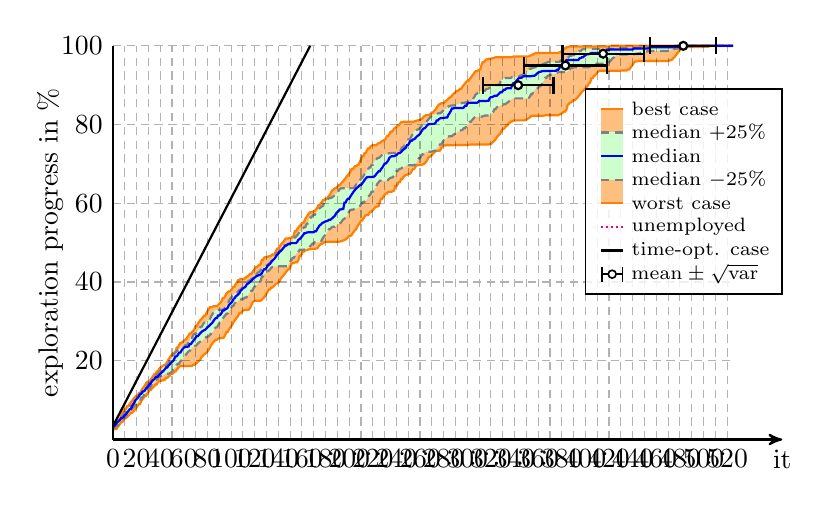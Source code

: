 \begin{tikzpicture}[thick]


% plot data, scaled to 8cm
\begin{scope}[yscale=0.05, xscale=0.015]
\draw[draw=orange, fill=orange!50] (0.00, 2.46) -- (1.00, 2.57) -- (2.00, 2.68) -- (3.00, 2.68) -- (4.00, 3.24) -- (5.00, 3.52) -- (6.00, 4.02) -- (7.00, 4.47) -- (8.00, 4.47) -- (9.00, 4.97) -- (10.00, 5.42) -- (11.00, 5.42) -- (12.00, 5.70) -- (13.00, 6.03) -- (14.00, 6.37) -- (15.00, 6.76) -- (16.00, 6.76) -- (17.00, 7.04) -- (18.00, 7.37) -- (19.00, 7.71) -- (20.00, 8.16) -- (21.00, 8.60) -- (22.00, 9.05) -- (23.00, 9.05) -- (24.00, 9.78) -- (25.00, 10.22) -- (26.00, 10.61) -- (27.00, 11.06) -- (28.00, 11.06) -- (29.00, 11.56) -- (30.00, 12.07) -- (31.00, 12.57) -- (32.00, 12.57) -- (33.00, 13.02) -- (34.00, 13.24) -- (35.00, 13.58) -- (36.00, 13.97) -- (37.00, 13.97) -- (38.00, 14.47) -- (39.00, 14.80) -- (40.00, 14.92) -- (41.00, 14.92) -- (42.00, 15.03) -- (43.00, 15.08) -- (44.00, 15.20) -- (45.00, 15.70) -- (46.00, 15.70) -- (47.00, 15.92) -- (48.00, 16.20) -- (49.00, 16.70) -- (50.00, 16.70) -- (51.00, 16.82) -- (52.00, 17.26) -- (53.00, 17.26) -- (54.00, 17.77) -- (55.00, 18.10) -- (56.00, 18.55) -- (57.00, 18.66) -- (58.00, 18.66) -- (59.00, 18.66) -- (60.00, 18.66) -- (61.00, 18.66) -- (62.00, 18.66) -- (63.00, 18.66) -- (64.00, 18.66) -- (65.00, 18.66) -- (66.00, 18.66) -- (67.00, 18.72) -- (68.00, 18.99) -- (69.00, 18.99) -- (70.00, 19.27) -- (71.00, 19.44) -- (72.00, 19.83) -- (73.00, 20.00) -- (74.00, 20.34) -- (75.00, 20.95) -- (76.00, 21.23) -- (77.00, 21.56) -- (78.00, 21.79) -- (79.00, 22.01) -- (80.00, 22.35) -- (81.00, 22.79) -- (82.00, 23.24) -- (83.00, 23.91) -- (84.00, 24.30) -- (85.00, 24.75) -- (86.00, 25.03) -- (87.00, 25.36) -- (88.00, 25.36) -- (89.00, 25.64) -- (90.00, 25.70) -- (91.00, 25.70) -- (92.00, 25.81) -- (93.00, 25.81) -- (94.00, 25.92) -- (95.00, 26.59) -- (96.00, 27.26) -- (97.00, 27.26) -- (98.00, 27.82) -- (99.00, 28.32) -- (100.00, 28.72) -- (101.00, 29.11) -- (102.00, 29.78) -- (103.00, 30.22) -- (104.00, 30.61) -- (105.00, 31.01) -- (106.00, 31.40) -- (107.00, 32.07) -- (108.00, 32.07) -- (109.00, 32.35) -- (110.00, 32.74) -- (111.00, 32.91) -- (112.00, 32.91) -- (113.00, 32.91) -- (114.00, 32.91) -- (115.00, 33.02) -- (116.00, 33.41) -- (117.00, 33.97) -- (118.00, 34.69) -- (119.00, 35.08) -- (120.00, 35.25) -- (121.00, 35.25) -- (122.00, 35.25) -- (123.00, 35.25) -- (124.00, 35.25) -- (125.00, 35.25) -- (126.00, 35.47) -- (127.00, 35.87) -- (128.00, 36.09) -- (129.00, 36.48) -- (130.00, 37.15) -- (131.00, 37.60) -- (132.00, 38.10) -- (133.00, 38.10) -- (134.00, 38.60) -- (135.00, 38.60) -- (136.00, 38.94) -- (137.00, 39.22) -- (138.00, 39.55) -- (139.00, 39.66) -- (140.00, 39.89) -- (141.00, 40.22) -- (142.00, 40.84) -- (143.00, 41.23) -- (144.00, 41.56) -- (145.00, 41.90) -- (146.00, 42.29) -- (147.00, 42.74) -- (148.00, 43.13) -- (149.00, 43.24) -- (150.00, 43.63) -- (151.00, 44.58) -- (152.00, 44.80) -- (153.00, 44.80) -- (154.00, 44.97) -- (155.00, 45.03) -- (156.00, 45.03) -- (157.00, 45.53) -- (158.00, 46.70) -- (159.00, 46.70) -- (160.00, 47.21) -- (161.00, 47.77) -- (162.00, 47.77) -- (163.00, 48.10) -- (164.00, 48.16) -- (165.00, 48.21) -- (166.00, 48.32) -- (167.00, 48.32) -- (168.00, 48.38) -- (169.00, 48.38) -- (170.00, 48.38) -- (171.00, 48.38) -- (172.00, 48.55) -- (173.00, 48.55) -- (174.00, 49.05) -- (175.00, 49.39) -- (176.00, 49.66) -- (177.00, 49.66) -- (178.00, 50.06) -- (179.00, 50.06) -- (180.00, 50.22) -- (181.00, 50.22) -- (182.00, 50.22) -- (183.00, 50.22) -- (184.00, 50.22) -- (185.00, 50.22) -- (186.00, 50.22) -- (187.00, 50.22) -- (188.00, 50.22) -- (189.00, 50.22) -- (190.00, 50.22) -- (191.00, 50.22) -- (192.00, 50.28) -- (193.00, 50.34) -- (194.00, 50.45) -- (195.00, 50.56) -- (196.00, 50.67) -- (197.00, 50.84) -- (198.00, 51.06) -- (199.00, 51.40) -- (200.00, 51.68) -- (201.00, 51.68) -- (202.00, 51.96) -- (203.00, 52.40) -- (204.00, 52.79) -- (205.00, 53.18) -- (206.00, 53.46) -- (207.00, 54.13) -- (208.00, 54.58) -- (209.00, 54.97) -- (210.00, 55.64) -- (211.00, 55.64) -- (212.00, 56.09) -- (213.00, 56.59) -- (214.00, 57.04) -- (215.00, 57.04) -- (216.00, 57.04) -- (217.00, 57.49) -- (218.00, 57.88) -- (219.00, 57.88) -- (220.00, 58.32) -- (221.00, 58.66) -- (222.00, 58.94) -- (223.00, 59.16) -- (224.00, 59.16) -- (225.00, 59.33) -- (226.00, 60.39) -- (227.00, 61.17) -- (228.00, 61.17) -- (229.00, 61.68) -- (230.00, 62.12) -- (231.00, 62.51) -- (232.00, 62.51) -- (233.00, 62.85) -- (234.00, 62.96) -- (235.00, 62.96) -- (236.00, 62.96) -- (237.00, 63.07) -- (238.00, 63.24) -- (239.00, 64.36) -- (240.00, 64.36) -- (241.00, 64.86) -- (242.00, 65.42) -- (243.00, 65.42) -- (244.00, 66.15) -- (245.00, 66.15) -- (246.00, 66.70) -- (247.00, 66.98) -- (248.00, 67.26) -- (249.00, 67.26) -- (250.00, 67.49) -- (251.00, 67.49) -- (252.00, 67.65) -- (253.00, 68.21) -- (254.00, 68.72) -- (255.00, 68.72) -- (256.00, 69.22) -- (257.00, 69.66) -- (258.00, 69.66) -- (259.00, 69.72) -- (260.00, 69.72) -- (261.00, 69.78) -- (262.00, 69.83) -- (263.00, 69.94) -- (264.00, 70.17) -- (265.00, 70.50) -- (266.00, 70.89) -- (267.00, 71.56) -- (268.00, 71.90) -- (269.00, 71.90) -- (270.00, 72.18) -- (271.00, 72.68) -- (272.00, 72.85) -- (273.00, 73.24) -- (274.00, 73.35) -- (275.00, 73.35) -- (276.00, 73.35) -- (277.00, 73.41) -- (278.00, 74.02) -- (279.00, 74.41) -- (280.00, 74.69) -- (281.00, 74.69) -- (282.00, 74.75) -- (283.00, 74.75) -- (284.00, 74.75) -- (285.00, 74.75) -- (286.00, 74.75) -- (287.00, 74.75) -- (288.00, 74.75) -- (289.00, 74.80) -- (290.00, 74.80) -- (291.00, 74.80) -- (292.00, 74.80) -- (293.00, 74.80) -- (294.00, 74.80) -- (295.00, 74.80) -- (296.00, 74.80) -- (297.00, 74.80) -- (298.00, 74.80) -- (299.00, 74.80) -- (300.00, 74.80) -- (301.00, 74.86) -- (302.00, 74.92) -- (303.00, 74.92) -- (304.00, 74.92) -- (305.00, 74.92) -- (306.00, 74.92) -- (307.00, 74.92) -- (308.00, 74.92) -- (309.00, 74.92) -- (310.00, 74.92) -- (311.00, 74.92) -- (312.00, 74.92) -- (313.00, 74.92) -- (314.00, 74.92) -- (315.00, 74.92) -- (316.00, 74.92) -- (317.00, 74.92) -- (318.00, 74.92) -- (319.00, 75.03) -- (320.00, 75.03) -- (321.00, 75.36) -- (322.00, 75.64) -- (323.00, 75.92) -- (324.00, 76.26) -- (325.00, 76.76) -- (326.00, 77.15) -- (327.00, 77.43) -- (328.00, 77.82) -- (329.00, 78.27) -- (330.00, 78.94) -- (331.00, 78.94) -- (332.00, 79.22) -- (333.00, 79.78) -- (334.00, 79.78) -- (335.00, 80.28) -- (336.00, 80.45) -- (337.00, 80.78) -- (338.00, 80.78) -- (339.00, 81.01) -- (340.00, 81.01) -- (341.00, 81.06) -- (342.00, 81.06) -- (343.00, 81.06) -- (344.00, 81.06) -- (345.00, 81.06) -- (346.00, 81.06) -- (347.00, 81.06) -- (348.00, 81.06) -- (349.00, 81.12) -- (350.00, 81.23) -- (351.00, 81.45) -- (352.00, 81.62) -- (353.00, 81.84) -- (354.00, 82.12) -- (355.00, 82.23) -- (356.00, 82.23) -- (357.00, 82.23) -- (358.00, 82.23) -- (359.00, 82.23) -- (360.00, 82.23) -- (361.00, 82.23) -- (362.00, 82.23) -- (363.00, 82.23) -- (364.00, 82.23) -- (365.00, 82.29) -- (366.00, 82.35) -- (367.00, 82.35) -- (368.00, 82.35) -- (369.00, 82.35) -- (370.00, 82.35) -- (371.00, 82.35) -- (372.00, 82.35) -- (373.00, 82.35) -- (374.00, 82.35) -- (375.00, 82.35) -- (376.00, 82.35) -- (377.00, 82.35) -- (378.00, 82.57) -- (379.00, 82.63) -- (380.00, 82.91) -- (381.00, 83.07) -- (382.00, 83.30) -- (383.00, 83.30) -- (384.00, 83.85) -- (385.00, 84.97) -- (386.00, 85.25) -- (387.00, 85.59) -- (388.00, 85.64) -- (389.00, 85.92) -- (390.00, 86.20) -- (391.00, 86.20) -- (392.00, 86.48) -- (393.00, 86.76) -- (394.00, 87.15) -- (395.00, 87.49) -- (396.00, 87.88) -- (397.00, 88.27) -- (398.00, 88.60) -- (399.00, 88.88) -- (400.00, 89.16) -- (401.00, 89.55) -- (402.00, 89.89) -- (403.00, 90.45) -- (404.00, 90.67) -- (405.00, 91.73) -- (406.00, 91.73) -- (407.00, 92.23) -- (408.00, 92.46) -- (409.00, 92.79) -- (410.00, 93.18) -- (411.00, 93.58) -- (412.00, 93.58) -- (413.00, 93.69) -- (414.00, 93.69) -- (415.00, 93.69) -- (416.00, 93.69) -- (417.00, 93.69) -- (418.00, 93.69) -- (419.00, 93.69) -- (420.00, 93.69) -- (421.00, 93.69) -- (422.00, 93.69) -- (423.00, 93.69) -- (424.00, 93.69) -- (425.00, 93.69) -- (426.00, 93.69) -- (427.00, 93.69) -- (428.00, 93.69) -- (429.00, 93.69) -- (430.00, 93.74) -- (431.00, 93.74) -- (432.00, 93.74) -- (433.00, 93.74) -- (434.00, 93.74) -- (435.00, 93.74) -- (436.00, 93.97) -- (437.00, 93.97) -- (438.00, 94.36) -- (439.00, 94.75) -- (440.00, 95.20) -- (441.00, 95.70) -- (442.00, 96.03) -- (443.00, 96.03) -- (444.00, 96.09) -- (445.00, 96.15) -- (446.00, 96.15) -- (447.00, 96.15) -- (448.00, 96.15) -- (449.00, 96.15) -- (450.00, 96.15) -- (451.00, 96.15) -- (452.00, 96.15) -- (453.00, 96.15) -- (454.00, 96.15) -- (455.00, 96.15) -- (456.00, 96.15) -- (457.00, 96.15) -- (458.00, 96.15) -- (459.00, 96.15) -- (460.00, 96.15) -- (461.00, 96.15) -- (462.00, 96.15) -- (463.00, 96.15) -- (464.00, 96.15) -- (465.00, 96.15) -- (466.00, 96.15) -- (467.00, 96.15) -- (468.00, 96.15) -- (469.00, 96.15) -- (470.00, 96.15) -- (471.00, 96.26) -- (472.00, 96.42) -- (473.00, 96.42) -- (474.00, 96.70) -- (475.00, 97.04) -- (476.00, 97.37) -- (477.00, 97.77) -- (478.00, 98.16) -- (479.00, 98.55) -- (480.00, 98.88) -- (481.00, 99.27) -- (482.00, 99.44) -- (483.00, 99.44) -- (484.00, 99.72) -- (485.00, 99.72) -- (486.00, 99.72) -- (487.00, 99.72) -- (488.00, 99.72) -- (489.00, 99.72) -- (490.00, 99.72) -- (491.00, 99.72) -- (492.00, 99.72) -- (493.00, 99.72) -- (494.00, 99.72) -- (495.00, 99.72) -- (496.00, 99.72) -- (497.00, 99.72) -- (498.00, 99.72) -- (499.00, 99.72) -- (500.00, 99.78) -- (501.00, 99.78) -- (502.00, 99.78) -- (503.00, 99.78) -- (504.00, 99.78) -- (505.00, 99.89) -- (506.00, 99.94) -- (507.00, 99.94) -- (508.00, 99.94) -- (509.00, 99.94) -- (510.00, 99.94) -- (511.00, 99.94) -- (512.00, 99.94) -- (513.00, 99.94) -- (514.00, 99.94) -- (515.00, 99.94) -- (516.00, 99.94) -- (517.00, 99.94) -- (518.00, 99.94) -- (519.00, 99.94) -- (520.00, 99.94) -- (521.00, 99.94) -- (522.00, 99.94) -- (523.00, 99.94) -- (524.00, 99.94) -- (525.00, 100.00) -- (525.00, 100.00) -- (524.00, 100.00) -- (523.00, 100.00) -- (522.00, 100.00) -- (521.00, 100.00) -- (520.00, 100.00) -- (519.00, 100.00) -- (518.00, 100.00) -- (517.00, 100.00) -- (516.00, 100.00) -- (515.00, 100.00) -- (514.00, 100.00) -- (513.00, 100.00) -- (512.00, 100.00) -- (511.00, 100.00) -- (510.00, 100.00) -- (509.00, 100.00) -- (508.00, 100.00) -- (507.00, 100.00) -- (506.00, 100.00) -- (505.00, 100.00) -- (504.00, 100.00) -- (503.00, 100.00) -- (502.00, 100.00) -- (501.00, 100.00) -- (500.00, 100.00) -- (499.00, 100.00) -- (498.00, 100.00) -- (497.00, 100.00) -- (496.00, 100.00) -- (495.00, 100.00) -- (494.00, 100.00) -- (493.00, 100.00) -- (492.00, 100.00) -- (491.00, 100.00) -- (490.00, 100.00) -- (489.00, 100.00) -- (488.00, 100.00) -- (487.00, 100.00) -- (486.00, 100.00) -- (485.00, 100.00) -- (484.00, 100.00) -- (483.00, 100.00) -- (482.00, 100.00) -- (481.00, 100.00) -- (480.00, 100.00) -- (479.00, 100.00) -- (478.00, 100.00) -- (477.00, 100.00) -- (476.00, 100.00) -- (475.00, 100.00) -- (474.00, 100.00) -- (473.00, 100.00) -- (472.00, 100.00) -- (471.00, 100.00) -- (470.00, 100.00) -- (469.00, 100.00) -- (468.00, 100.00) -- (467.00, 100.00) -- (466.00, 100.00) -- (465.00, 100.00) -- (464.00, 100.00) -- (463.00, 100.00) -- (462.00, 100.00) -- (461.00, 100.00) -- (460.00, 100.00) -- (459.00, 100.00) -- (458.00, 100.00) -- (457.00, 100.00) -- (456.00, 100.00) -- (455.00, 100.00) -- (454.00, 100.00) -- (453.00, 100.00) -- (452.00, 100.00) -- (451.00, 100.00) -- (450.00, 100.00) -- (449.00, 100.00) -- (448.00, 100.00) -- (447.00, 100.00) -- (446.00, 100.00) -- (445.00, 100.00) -- (444.00, 100.00) -- (443.00, 100.00) -- (442.00, 100.00) -- (441.00, 100.00) -- (440.00, 100.00) -- (439.00, 100.00) -- (438.00, 100.00) -- (437.00, 100.00) -- (436.00, 100.00) -- (435.00, 100.00) -- (434.00, 100.00) -- (433.00, 100.00) -- (432.00, 100.00) -- (431.00, 100.00) -- (430.00, 100.00) -- (429.00, 100.00) -- (428.00, 100.00) -- (427.00, 100.00) -- (426.00, 100.00) -- (425.00, 100.00) -- (424.00, 100.00) -- (423.00, 100.00) -- (422.00, 100.00) -- (421.00, 99.89) -- (420.00, 99.83) -- (419.00, 99.83) -- (418.00, 99.83) -- (417.00, 99.83) -- (416.00, 99.83) -- (415.00, 99.83) -- (414.00, 99.83) -- (413.00, 99.83) -- (412.00, 99.83) -- (411.00, 99.83) -- (410.00, 99.83) -- (409.00, 99.83) -- (408.00, 99.83) -- (407.00, 99.83) -- (406.00, 99.83) -- (405.00, 99.83) -- (404.00, 99.83) -- (403.00, 99.83) -- (402.00, 99.83) -- (401.00, 99.83) -- (400.00, 99.83) -- (399.00, 99.83) -- (398.00, 99.83) -- (397.00, 99.83) -- (396.00, 99.83) -- (395.00, 99.83) -- (394.00, 99.83) -- (393.00, 99.83) -- (392.00, 99.83) -- (391.00, 99.83) -- (390.00, 99.83) -- (389.00, 99.83) -- (388.00, 99.83) -- (387.00, 99.83) -- (386.00, 99.78) -- (385.00, 99.61) -- (384.00, 99.61) -- (383.00, 99.39) -- (382.00, 99.22) -- (381.00, 98.83) -- (380.00, 98.66) -- (379.00, 98.44) -- (378.00, 98.32) -- (377.00, 98.21) -- (376.00, 98.21) -- (375.00, 98.21) -- (374.00, 98.21) -- (373.00, 98.21) -- (372.00, 98.21) -- (371.00, 98.21) -- (370.00, 98.21) -- (369.00, 98.21) -- (368.00, 98.21) -- (367.00, 98.16) -- (366.00, 98.16) -- (365.00, 98.16) -- (364.00, 98.16) -- (363.00, 98.16) -- (362.00, 98.16) -- (361.00, 98.16) -- (360.00, 98.16) -- (359.00, 98.16) -- (358.00, 98.16) -- (357.00, 98.04) -- (356.00, 97.82) -- (355.00, 97.77) -- (354.00, 97.60) -- (353.00, 97.43) -- (352.00, 97.32) -- (351.00, 97.26) -- (350.00, 97.26) -- (349.00, 97.26) -- (348.00, 97.26) -- (347.00, 97.26) -- (346.00, 97.26) -- (345.00, 97.26) -- (344.00, 97.26) -- (343.00, 97.26) -- (342.00, 97.26) -- (341.00, 97.26) -- (340.00, 97.26) -- (339.00, 97.26) -- (338.00, 97.15) -- (337.00, 97.09) -- (336.00, 97.09) -- (335.00, 97.09) -- (334.00, 97.09) -- (333.00, 97.09) -- (332.00, 97.09) -- (331.00, 97.09) -- (330.00, 97.09) -- (329.00, 97.09) -- (328.00, 97.09) -- (327.00, 97.09) -- (326.00, 97.09) -- (325.00, 97.09) -- (324.00, 97.09) -- (323.00, 96.98) -- (322.00, 96.82) -- (321.00, 96.82) -- (320.00, 96.70) -- (319.00, 96.70) -- (318.00, 96.70) -- (317.00, 96.59) -- (316.00, 96.54) -- (315.00, 96.20) -- (314.00, 95.81) -- (313.00, 95.81) -- (312.00, 95.08) -- (311.00, 94.02) -- (310.00, 93.85) -- (309.00, 93.74) -- (308.00, 93.52) -- (307.00, 93.52) -- (306.00, 93.18) -- (305.00, 92.68) -- (304.00, 92.35) -- (303.00, 91.90) -- (302.00, 91.51) -- (301.00, 91.12) -- (300.00, 91.12) -- (299.00, 90.78) -- (298.00, 90.39) -- (297.00, 90.06) -- (296.00, 89.66) -- (295.00, 89.11) -- (294.00, 89.11) -- (293.00, 88.83) -- (292.00, 88.55) -- (291.00, 88.55) -- (290.00, 88.21) -- (289.00, 87.93) -- (288.00, 87.71) -- (287.00, 87.32) -- (286.00, 86.98) -- (285.00, 86.82) -- (284.00, 86.54) -- (283.00, 86.26) -- (282.00, 85.98) -- (281.00, 85.70) -- (280.00, 85.42) -- (279.00, 85.42) -- (278.00, 85.42) -- (277.00, 85.20) -- (276.00, 85.08) -- (275.00, 84.75) -- (274.00, 84.25) -- (273.00, 83.74) -- (272.00, 83.52) -- (271.00, 83.07) -- (270.00, 83.07) -- (269.00, 82.68) -- (268.00, 82.51) -- (267.00, 82.46) -- (266.00, 82.40) -- (265.00, 82.35) -- (264.00, 82.23) -- (263.00, 81.96) -- (262.00, 81.56) -- (261.00, 81.34) -- (260.00, 81.17) -- (259.00, 81.12) -- (258.00, 81.06) -- (257.00, 80.95) -- (256.00, 80.89) -- (255.00, 80.78) -- (254.00, 80.73) -- (253.00, 80.73) -- (252.00, 80.73) -- (251.00, 80.73) -- (250.00, 80.73) -- (249.00, 80.73) -- (248.00, 80.73) -- (247.00, 80.73) -- (246.00, 80.73) -- (245.00, 80.56) -- (244.00, 80.56) -- (243.00, 80.22) -- (242.00, 79.83) -- (241.00, 79.83) -- (240.00, 79.33) -- (239.00, 79.22) -- (238.00, 78.99) -- (237.00, 78.44) -- (236.00, 78.16) -- (235.00, 78.16) -- (234.00, 77.54) -- (233.00, 77.09) -- (232.00, 77.09) -- (231.00, 76.42) -- (230.00, 76.09) -- (229.00, 75.98) -- (228.00, 75.81) -- (227.00, 75.59) -- (226.00, 75.31) -- (225.00, 75.31) -- (224.00, 75.08) -- (223.00, 74.75) -- (222.00, 74.75) -- (221.00, 74.75) -- (220.00, 74.75) -- (219.00, 74.64) -- (218.00, 74.41) -- (217.00, 73.91) -- (216.00, 73.91) -- (215.00, 73.46) -- (214.00, 72.74) -- (213.00, 72.74) -- (212.00, 71.96) -- (211.00, 71.96) -- (210.00, 71.17) -- (209.00, 70.56) -- (208.00, 69.83) -- (207.00, 69.72) -- (206.00, 69.44) -- (205.00, 69.44) -- (204.00, 69.05) -- (203.00, 68.66) -- (202.00, 68.66) -- (201.00, 67.99) -- (200.00, 67.54) -- (199.00, 67.15) -- (198.00, 66.82) -- (197.00, 66.42) -- (196.00, 66.03) -- (195.00, 65.64) -- (194.00, 65.31) -- (193.00, 64.97) -- (192.00, 64.58) -- (191.00, 64.58) -- (190.00, 64.19) -- (189.00, 63.85) -- (188.00, 63.85) -- (187.00, 63.58) -- (186.00, 63.35) -- (185.00, 63.02) -- (184.00, 62.35) -- (183.00, 61.96) -- (182.00, 61.56) -- (181.00, 61.17) -- (180.00, 61.17) -- (179.00, 60.89) -- (178.00, 60.84) -- (177.00, 60.39) -- (176.00, 60.00) -- (175.00, 59.55) -- (174.00, 59.55) -- (173.00, 58.88) -- (172.00, 58.49) -- (171.00, 58.16) -- (170.00, 57.99) -- (169.00, 57.77) -- (168.00, 57.71) -- (167.00, 57.71) -- (166.00, 57.49) -- (165.00, 57.04) -- (164.00, 56.54) -- (163.00, 56.09) -- (162.00, 55.42) -- (161.00, 54.97) -- (160.00, 54.97) -- (159.00, 54.53) -- (158.00, 54.19) -- (157.00, 53.85) -- (156.00, 53.46) -- (155.00, 52.91) -- (154.00, 52.91) -- (153.00, 51.73) -- (152.00, 51.51) -- (151.00, 51.28) -- (150.00, 51.17) -- (149.00, 51.17) -- (148.00, 51.06) -- (147.00, 51.06) -- (146.00, 51.01) -- (145.00, 50.50) -- (144.00, 50.11) -- (143.00, 49.83) -- (142.00, 49.39) -- (141.00, 48.94) -- (140.00, 48.49) -- (139.00, 48.49) -- (138.00, 47.82) -- (137.00, 47.26) -- (136.00, 46.98) -- (135.00, 46.98) -- (134.00, 46.76) -- (133.00, 46.54) -- (132.00, 46.54) -- (131.00, 46.42) -- (130.00, 46.31) -- (129.00, 46.31) -- (128.00, 46.20) -- (127.00, 45.59) -- (126.00, 45.59) -- (125.00, 44.53) -- (124.00, 44.36) -- (123.00, 44.19) -- (122.00, 43.80) -- (121.00, 43.80) -- (120.00, 43.35) -- (119.00, 42.91) -- (118.00, 42.46) -- (117.00, 42.07) -- (116.00, 42.07) -- (115.00, 41.68) -- (114.00, 41.45) -- (113.00, 41.34) -- (112.00, 41.01) -- (111.00, 40.84) -- (110.00, 40.78) -- (109.00, 40.78) -- (108.00, 40.78) -- (107.00, 40.45) -- (106.00, 40.45) -- (105.00, 39.94) -- (104.00, 39.50) -- (103.00, 38.83) -- (102.00, 38.83) -- (101.00, 38.38) -- (100.00, 37.93) -- (99.00, 37.60) -- (98.00, 37.60) -- (97.00, 37.37) -- (96.00, 37.04) -- (95.00, 36.42) -- (94.00, 35.92) -- (93.00, 35.92) -- (92.00, 35.20) -- (91.00, 34.80) -- (90.00, 34.47) -- (89.00, 34.13) -- (88.00, 33.85) -- (87.00, 33.85) -- (86.00, 33.85) -- (85.00, 33.85) -- (84.00, 33.63) -- (83.00, 33.63) -- (82.00, 33.58) -- (81.00, 33.07) -- (80.00, 32.63) -- (79.00, 31.96) -- (78.00, 31.45) -- (77.00, 31.45) -- (76.00, 31.01) -- (75.00, 30.61) -- (74.00, 30.34) -- (73.00, 29.89) -- (72.00, 29.50) -- (71.00, 28.77) -- (70.00, 28.77) -- (69.00, 28.04) -- (68.00, 27.60) -- (67.00, 27.37) -- (66.00, 26.93) -- (65.00, 26.93) -- (64.00, 26.42) -- (63.00, 25.98) -- (62.00, 25.47) -- (61.00, 25.36) -- (60.00, 25.08) -- (59.00, 24.80) -- (58.00, 24.53) -- (57.00, 24.53) -- (56.00, 24.02) -- (55.00, 23.35) -- (54.00, 23.35) -- (53.00, 22.40) -- (52.00, 21.96) -- (51.00, 21.96) -- (50.00, 21.56) -- (49.00, 21.23) -- (48.00, 20.78) -- (47.00, 20.28) -- (46.00, 19.72) -- (45.00, 19.22) -- (44.00, 18.94) -- (43.00, 18.88) -- (42.00, 18.66) -- (41.00, 18.49) -- (40.00, 18.27) -- (39.00, 17.93) -- (38.00, 17.26) -- (37.00, 17.26) -- (36.00, 16.59) -- (35.00, 16.59) -- (34.00, 16.09) -- (33.00, 15.64) -- (32.00, 15.20) -- (31.00, 14.92) -- (30.00, 14.64) -- (29.00, 14.64) -- (28.00, 14.30) -- (27.00, 13.69) -- (26.00, 13.30) -- (25.00, 12.96) -- (24.00, 12.46) -- (23.00, 11.79) -- (22.00, 11.79) -- (21.00, 11.28) -- (20.00, 11.06) -- (19.00, 10.95) -- (18.00, 10.61) -- (17.00, 10.17) -- (16.00, 9.78) -- (15.00, 9.44) -- (14.00, 8.94) -- (13.00, 8.49) -- (12.00, 8.49) -- (11.00, 7.82) -- (10.00, 7.82) -- (9.00, 7.32) -- (8.00, 6.87) -- (7.00, 6.20) -- (6.00, 5.25) -- (5.00, 5.03) -- (4.00, 5.03) -- (3.00, 4.58) -- (2.00, 4.25) -- (1.00, 3.91) -- (0.00, 3.41);
\draw[gray, densely dashed, fill=green!20] (0.00, 2.63) -- (1.00, 2.79) -- (2.00, 3.30) -- (3.00, 3.30) -- (4.00, 3.58) -- (5.00, 4.02) -- (6.00, 4.75) -- (7.00, 5.14) -- (8.00, 5.25) -- (9.00, 5.53) -- (10.00, 5.53) -- (11.00, 5.98) -- (12.00, 6.31) -- (13.00, 6.87) -- (14.00, 7.21) -- (15.00, 7.49) -- (16.00, 7.71) -- (17.00, 8.16) -- (18.00, 8.44) -- (19.00, 8.66) -- (20.00, 8.94) -- (21.00, 9.16) -- (22.00, 9.89) -- (23.00, 9.89) -- (24.00, 10.67) -- (25.00, 10.67) -- (26.00, 11.12) -- (27.00, 11.79) -- (28.00, 11.79) -- (29.00, 12.51) -- (30.00, 12.96) -- (31.00, 12.96) -- (32.00, 13.46) -- (33.00, 14.08) -- (34.00, 14.30) -- (35.00, 14.53) -- (36.00, 15.03) -- (37.00, 15.25) -- (38.00, 15.47) -- (39.00, 15.98) -- (40.00, 16.20) -- (41.00, 16.20) -- (42.00, 16.20) -- (43.00, 16.37) -- (44.00, 16.70) -- (45.00, 16.70) -- (46.00, 16.70) -- (47.00, 16.70) -- (48.00, 16.82) -- (49.00, 17.04) -- (50.00, 17.26) -- (51.00, 17.77) -- (52.00, 18.32) -- (53.00, 18.32) -- (54.00, 19.05) -- (55.00, 19.27) -- (56.00, 19.27) -- (57.00, 19.83) -- (58.00, 20.11) -- (59.00, 20.39) -- (60.00, 21.01) -- (61.00, 21.23) -- (62.00, 21.68) -- (63.00, 22.01) -- (64.00, 22.40) -- (65.00, 22.51) -- (66.00, 22.91) -- (67.00, 23.41) -- (68.00, 23.46) -- (69.00, 23.74) -- (70.00, 23.74) -- (71.00, 24.08) -- (72.00, 24.41) -- (73.00, 24.69) -- (74.00, 24.86) -- (75.00, 25.03) -- (76.00, 25.25) -- (77.00, 25.47) -- (78.00, 25.75) -- (79.00, 26.03) -- (80.00, 26.03) -- (81.00, 26.26) -- (82.00, 26.54) -- (83.00, 26.87) -- (84.00, 27.21) -- (85.00, 27.54) -- (86.00, 28.04) -- (87.00, 28.49) -- (88.00, 28.49) -- (89.00, 28.99) -- (90.00, 29.55) -- (91.00, 30.00) -- (92.00, 30.00) -- (93.00, 30.61) -- (94.00, 31.17) -- (95.00, 31.56) -- (96.00, 31.96) -- (97.00, 31.96) -- (98.00, 32.46) -- (99.00, 32.85) -- (100.00, 33.30) -- (101.00, 33.97) -- (102.00, 33.97) -- (103.00, 34.53) -- (104.00, 34.92) -- (105.00, 34.92) -- (106.00, 35.20) -- (107.00, 35.47) -- (108.00, 35.47) -- (109.00, 35.70) -- (110.00, 35.70) -- (111.00, 35.87) -- (112.00, 36.09) -- (113.00, 36.09) -- (114.00, 36.54) -- (115.00, 36.87) -- (116.00, 37.37) -- (117.00, 37.77) -- (118.00, 37.77) -- (119.00, 38.44) -- (120.00, 38.83) -- (121.00, 39.11) -- (122.00, 39.39) -- (123.00, 39.61) -- (124.00, 40.00) -- (125.00, 40.22) -- (126.00, 41.40) -- (127.00, 41.40) -- (128.00, 42.07) -- (129.00, 42.12) -- (130.00, 42.57) -- (131.00, 42.79) -- (132.00, 42.91) -- (133.00, 43.18) -- (134.00, 43.63) -- (135.00, 43.80) -- (136.00, 43.80) -- (137.00, 43.91) -- (138.00, 43.97) -- (139.00, 44.02) -- (140.00, 44.02) -- (141.00, 44.02) -- (142.00, 44.02) -- (143.00, 44.02) -- (144.00, 44.02) -- (145.00, 44.02) -- (146.00, 44.02) -- (147.00, 44.02) -- (148.00, 44.02) -- (149.00, 44.64) -- (150.00, 45.08) -- (151.00, 45.59) -- (152.00, 46.09) -- (153.00, 46.09) -- (154.00, 46.59) -- (155.00, 47.32) -- (156.00, 47.32) -- (157.00, 47.71) -- (158.00, 48.21) -- (159.00, 48.21) -- (160.00, 48.21) -- (161.00, 48.21) -- (162.00, 48.27) -- (163.00, 48.27) -- (164.00, 48.44) -- (165.00, 48.60) -- (166.00, 48.60) -- (167.00, 49.11) -- (168.00, 49.39) -- (169.00, 49.78) -- (170.00, 49.78) -- (171.00, 50.17) -- (172.00, 50.17) -- (173.00, 50.17) -- (174.00, 50.17) -- (175.00, 50.22) -- (176.00, 50.22) -- (177.00, 50.78) -- (178.00, 51.34) -- (179.00, 51.68) -- (180.00, 52.07) -- (181.00, 52.51) -- (182.00, 53.02) -- (183.00, 53.46) -- (184.00, 53.46) -- (185.00, 53.85) -- (186.00, 54.02) -- (187.00, 54.02) -- (188.00, 54.02) -- (189.00, 54.36) -- (190.00, 54.58) -- (191.00, 54.80) -- (192.00, 54.92) -- (193.00, 55.08) -- (194.00, 55.53) -- (195.00, 55.92) -- (196.00, 56.09) -- (197.00, 56.42) -- (198.00, 56.82) -- (199.00, 57.32) -- (200.00, 57.93) -- (201.00, 58.32) -- (202.00, 58.38) -- (203.00, 58.38) -- (204.00, 58.49) -- (205.00, 58.66) -- (206.00, 58.66) -- (207.00, 58.77) -- (208.00, 58.99) -- (209.00, 59.22) -- (210.00, 59.72) -- (211.00, 60.06) -- (212.00, 60.34) -- (213.00, 60.39) -- (214.00, 60.67) -- (215.00, 61.01) -- (216.00, 61.62) -- (217.00, 61.96) -- (218.00, 62.29) -- (219.00, 62.96) -- (220.00, 62.96) -- (221.00, 63.41) -- (222.00, 63.80) -- (223.00, 64.36) -- (224.00, 65.03) -- (225.00, 65.36) -- (226.00, 65.75) -- (227.00, 65.75) -- (228.00, 65.75) -- (229.00, 65.75) -- (230.00, 65.75) -- (231.00, 65.75) -- (232.00, 65.87) -- (233.00, 65.92) -- (234.00, 66.26) -- (235.00, 66.48) -- (236.00, 66.48) -- (237.00, 66.70) -- (238.00, 66.93) -- (239.00, 67.04) -- (240.00, 68.16) -- (241.00, 68.16) -- (242.00, 68.60) -- (243.00, 68.77) -- (244.00, 68.83) -- (245.00, 69.05) -- (246.00, 69.11) -- (247.00, 69.27) -- (248.00, 69.55) -- (249.00, 69.66) -- (250.00, 69.66) -- (251.00, 69.66) -- (252.00, 69.66) -- (253.00, 69.66) -- (254.00, 69.66) -- (255.00, 69.66) -- (256.00, 69.89) -- (257.00, 70.34) -- (258.00, 71.01) -- (259.00, 71.45) -- (260.00, 71.45) -- (261.00, 71.96) -- (262.00, 72.46) -- (263.00, 72.46) -- (264.00, 72.91) -- (265.00, 72.96) -- (266.00, 73.07) -- (267.00, 73.07) -- (268.00, 73.07) -- (269.00, 73.07) -- (270.00, 73.18) -- (271.00, 73.24) -- (272.00, 73.35) -- (273.00, 73.35) -- (274.00, 73.91) -- (275.00, 74.36) -- (276.00, 74.53) -- (277.00, 74.97) -- (278.00, 74.97) -- (279.00, 75.47) -- (280.00, 76.03) -- (281.00, 76.03) -- (282.00, 76.48) -- (283.00, 76.93) -- (284.00, 76.98) -- (285.00, 77.04) -- (286.00, 77.04) -- (287.00, 77.04) -- (288.00, 77.32) -- (289.00, 77.54) -- (290.00, 77.77) -- (291.00, 77.99) -- (292.00, 77.99) -- (293.00, 78.27) -- (294.00, 78.44) -- (295.00, 78.55) -- (296.00, 78.66) -- (297.00, 79.05) -- (298.00, 79.05) -- (299.00, 79.50) -- (300.00, 80.17) -- (301.00, 80.17) -- (302.00, 80.73) -- (303.00, 80.73) -- (304.00, 81.12) -- (305.00, 81.45) -- (306.00, 81.79) -- (307.00, 81.96) -- (308.00, 81.96) -- (309.00, 81.96) -- (310.00, 81.96) -- (311.00, 81.96) -- (312.00, 82.01) -- (313.00, 82.07) -- (314.00, 82.18) -- (315.00, 82.29) -- (316.00, 82.29) -- (317.00, 82.29) -- (318.00, 82.29) -- (319.00, 82.29) -- (320.00, 82.46) -- (321.00, 82.85) -- (322.00, 83.24) -- (323.00, 83.91) -- (324.00, 83.91) -- (325.00, 84.36) -- (326.00, 84.69) -- (327.00, 84.69) -- (328.00, 84.80) -- (329.00, 85.03) -- (330.00, 85.03) -- (331.00, 85.14) -- (332.00, 85.14) -- (333.00, 85.36) -- (334.00, 85.59) -- (335.00, 85.81) -- (336.00, 86.09) -- (337.00, 86.26) -- (338.00, 86.59) -- (339.00, 86.65) -- (340.00, 86.65) -- (341.00, 86.65) -- (342.00, 86.65) -- (343.00, 86.65) -- (344.00, 86.65) -- (345.00, 86.65) -- (346.00, 86.65) -- (347.00, 86.65) -- (348.00, 86.65) -- (349.00, 86.65) -- (350.00, 86.65) -- (351.00, 86.65) -- (352.00, 86.76) -- (353.00, 87.09) -- (354.00, 87.71) -- (355.00, 87.71) -- (356.00, 88.44) -- (357.00, 88.72) -- (358.00, 89.05) -- (359.00, 89.05) -- (360.00, 89.39) -- (361.00, 89.72) -- (362.00, 89.72) -- (363.00, 90.11) -- (364.00, 90.78) -- (365.00, 91.23) -- (366.00, 91.90) -- (367.00, 91.90) -- (368.00, 92.35) -- (369.00, 92.46) -- (370.00, 92.57) -- (371.00, 92.68) -- (372.00, 92.74) -- (373.00, 92.74) -- (374.00, 92.79) -- (375.00, 92.96) -- (376.00, 93.13) -- (377.00, 93.35) -- (378.00, 93.35) -- (379.00, 93.35) -- (380.00, 93.35) -- (381.00, 93.35) -- (382.00, 93.35) -- (383.00, 93.35) -- (384.00, 93.35) -- (385.00, 93.46) -- (386.00, 93.80) -- (387.00, 94.08) -- (388.00, 94.36) -- (389.00, 94.36) -- (390.00, 94.53) -- (391.00, 94.53) -- (392.00, 94.53) -- (393.00, 94.53) -- (394.00, 94.53) -- (395.00, 94.53) -- (396.00, 94.58) -- (397.00, 94.58) -- (398.00, 94.58) -- (399.00, 94.58) -- (400.00, 94.58) -- (401.00, 94.58) -- (402.00, 94.58) -- (403.00, 94.58) -- (404.00, 94.75) -- (405.00, 94.92) -- (406.00, 95.14) -- (407.00, 95.36) -- (408.00, 95.42) -- (409.00, 95.42) -- (410.00, 95.42) -- (411.00, 95.42) -- (412.00, 95.42) -- (413.00, 95.42) -- (414.00, 95.42) -- (415.00, 95.42) -- (416.00, 95.42) -- (417.00, 95.42) -- (418.00, 95.42) -- (419.00, 95.42) -- (420.00, 95.75) -- (421.00, 96.09) -- (422.00, 96.42) -- (423.00, 96.82) -- (424.00, 96.98) -- (425.00, 97.32) -- (426.00, 97.60) -- (427.00, 97.71) -- (428.00, 97.71) -- (429.00, 97.77) -- (430.00, 97.77) -- (431.00, 97.77) -- (432.00, 97.77) -- (433.00, 97.77) -- (434.00, 97.77) -- (435.00, 97.77) -- (436.00, 97.77) -- (437.00, 97.77) -- (438.00, 97.77) -- (439.00, 97.77) -- (440.00, 97.82) -- (441.00, 97.82) -- (442.00, 97.88) -- (443.00, 97.99) -- (444.00, 98.04) -- (445.00, 98.04) -- (446.00, 98.04) -- (447.00, 98.21) -- (448.00, 98.21) -- (449.00, 98.44) -- (450.00, 98.44) -- (451.00, 98.55) -- (452.00, 98.55) -- (453.00, 98.66) -- (454.00, 98.66) -- (455.00, 98.66) -- (456.00, 98.66) -- (457.00, 98.66) -- (458.00, 98.66) -- (459.00, 98.66) -- (460.00, 98.66) -- (461.00, 98.66) -- (462.00, 98.66) -- (463.00, 98.66) -- (464.00, 98.66) -- (465.00, 98.66) -- (466.00, 98.66) -- (467.00, 98.66) -- (468.00, 98.66) -- (469.00, 98.66) -- (470.00, 98.72) -- (471.00, 98.83) -- (472.00, 98.94) -- (473.00, 99.11) -- (474.00, 99.27) -- (475.00, 99.27) -- (476.00, 99.27) -- (477.00, 99.27) -- (478.00, 99.33) -- (479.00, 99.33) -- (480.00, 99.44) -- (481.00, 99.61) -- (482.00, 99.78) -- (483.00, 99.78) -- (484.00, 99.83) -- (485.00, 99.89) -- (486.00, 99.89) -- (487.00, 99.89) -- (488.00, 99.89) -- (489.00, 99.89) -- (490.00, 99.89) -- (491.00, 99.89) -- (492.00, 99.89) -- (493.00, 99.89) -- (494.00, 99.89) -- (495.00, 99.89) -- (496.00, 99.94) -- (497.00, 99.94) -- (498.00, 99.94) -- (499.00, 99.94) -- (500.00, 99.94) -- (501.00, 99.94) -- (502.00, 99.94) -- (503.00, 100.00) -- (504.00, 100.00) -- (505.00, 100.00) -- (506.00, 100.00) -- (507.00, 100.00) -- (508.00, 100.00) -- (509.00, 100.00) -- (510.00, 100.00) -- (511.00, 100.00) -- (512.00, 100.00) -- (513.00, 100.00) -- (514.00, 100.00) -- (515.00, 100.00) -- (516.00, 100.00) -- (517.00, 100.00) -- (518.00, 100.00) -- (519.00, 100.00) -- (520.00, 100.00) -- (521.00, 100.00) -- (522.00, 100.00) -- (523.00, 100.00) -- (524.00, 100.00) -- (525.00, 100.00) -- (525.00, 100.00) -- (524.00, 100.00) -- (523.00, 100.00) -- (522.00, 100.00) -- (521.00, 100.00) -- (520.00, 100.00) -- (519.00, 100.00) -- (518.00, 100.00) -- (517.00, 100.00) -- (516.00, 100.00) -- (515.00, 100.00) -- (514.00, 100.00) -- (513.00, 100.00) -- (512.00, 100.00) -- (511.00, 100.00) -- (510.00, 100.00) -- (509.00, 100.00) -- (508.00, 100.00) -- (507.00, 100.00) -- (506.00, 100.00) -- (505.00, 100.00) -- (504.00, 100.00) -- (503.00, 100.00) -- (502.00, 100.00) -- (501.00, 100.00) -- (500.00, 100.00) -- (499.00, 100.00) -- (498.00, 100.00) -- (497.00, 100.00) -- (496.00, 100.00) -- (495.00, 100.00) -- (494.00, 100.00) -- (493.00, 100.00) -- (492.00, 100.00) -- (491.00, 100.00) -- (490.00, 100.00) -- (489.00, 100.00) -- (488.00, 100.00) -- (487.00, 100.00) -- (486.00, 100.00) -- (485.00, 100.00) -- (484.00, 100.00) -- (483.00, 100.00) -- (482.00, 100.00) -- (481.00, 100.00) -- (480.00, 100.00) -- (479.00, 100.00) -- (478.00, 100.00) -- (477.00, 100.00) -- (476.00, 100.00) -- (475.00, 100.00) -- (474.00, 100.00) -- (473.00, 100.00) -- (472.00, 100.00) -- (471.00, 100.00) -- (470.00, 99.89) -- (469.00, 99.89) -- (468.00, 99.83) -- (467.00, 99.83) -- (466.00, 99.83) -- (465.00, 99.83) -- (464.00, 99.83) -- (463.00, 99.83) -- (462.00, 99.83) -- (461.00, 99.83) -- (460.00, 99.83) -- (459.00, 99.83) -- (458.00, 99.83) -- (457.00, 99.83) -- (456.00, 99.83) -- (455.00, 99.83) -- (454.00, 99.72) -- (453.00, 99.66) -- (452.00, 99.66) -- (451.00, 99.66) -- (450.00, 99.66) -- (449.00, 99.66) -- (448.00, 99.55) -- (447.00, 99.55) -- (446.00, 99.44) -- (445.00, 99.39) -- (444.00, 99.39) -- (443.00, 99.39) -- (442.00, 99.39) -- (441.00, 99.39) -- (440.00, 99.39) -- (439.00, 99.39) -- (438.00, 99.39) -- (437.00, 99.39) -- (436.00, 99.39) -- (435.00, 99.39) -- (434.00, 99.39) -- (433.00, 99.39) -- (432.00, 99.39) -- (431.00, 99.39) -- (430.00, 99.39) -- (429.00, 99.39) -- (428.00, 99.27) -- (427.00, 99.22) -- (426.00, 99.22) -- (425.00, 99.22) -- (424.00, 99.22) -- (423.00, 99.22) -- (422.00, 99.22) -- (421.00, 99.22) -- (420.00, 99.22) -- (419.00, 99.22) -- (418.00, 99.22) -- (417.00, 99.22) -- (416.00, 99.22) -- (415.00, 99.22) -- (414.00, 99.22) -- (413.00, 99.22) -- (412.00, 99.22) -- (411.00, 99.22) -- (410.00, 99.22) -- (409.00, 99.22) -- (408.00, 99.22) -- (407.00, 99.22) -- (406.00, 99.16) -- (405.00, 99.16) -- (404.00, 99.16) -- (403.00, 99.16) -- (402.00, 99.16) -- (401.00, 99.16) -- (400.00, 99.16) -- (399.00, 99.16) -- (398.00, 99.16) -- (397.00, 98.99) -- (396.00, 98.66) -- (395.00, 98.66) -- (394.00, 98.44) -- (393.00, 98.32) -- (392.00, 97.77) -- (391.00, 97.77) -- (390.00, 97.60) -- (389.00, 97.60) -- (388.00, 97.49) -- (387.00, 97.49) -- (386.00, 97.21) -- (385.00, 96.93) -- (384.00, 96.70) -- (383.00, 96.48) -- (382.00, 96.37) -- (381.00, 96.37) -- (380.00, 96.26) -- (379.00, 96.26) -- (378.00, 95.92) -- (377.00, 95.92) -- (376.00, 95.92) -- (375.00, 95.92) -- (374.00, 95.92) -- (373.00, 95.92) -- (372.00, 95.92) -- (371.00, 95.92) -- (370.00, 95.92) -- (369.00, 95.92) -- (368.00, 95.81) -- (367.00, 95.70) -- (366.00, 95.59) -- (365.00, 95.47) -- (364.00, 95.36) -- (363.00, 95.20) -- (362.00, 95.08) -- (361.00, 94.97) -- (360.00, 94.86) -- (359.00, 94.75) -- (358.00, 94.64) -- (357.00, 94.47) -- (356.00, 94.47) -- (355.00, 94.36) -- (354.00, 94.19) -- (353.00, 94.19) -- (352.00, 93.85) -- (351.00, 93.52) -- (350.00, 93.18) -- (349.00, 92.79) -- (348.00, 92.79) -- (347.00, 92.68) -- (346.00, 92.46) -- (345.00, 92.46) -- (344.00, 92.23) -- (343.00, 92.18) -- (342.00, 92.18) -- (341.00, 92.12) -- (340.00, 92.12) -- (339.00, 92.07) -- (338.00, 92.07) -- (337.00, 91.84) -- (336.00, 91.84) -- (335.00, 91.84) -- (334.00, 91.84) -- (333.00, 91.84) -- (332.00, 91.84) -- (331.00, 91.73) -- (330.00, 91.73) -- (329.00, 91.28) -- (328.00, 90.78) -- (327.00, 90.06) -- (326.00, 90.06) -- (325.00, 90.06) -- (324.00, 90.06) -- (323.00, 90.06) -- (322.00, 89.94) -- (321.00, 89.83) -- (320.00, 89.72) -- (319.00, 89.44) -- (318.00, 89.16) -- (317.00, 89.05) -- (316.00, 88.99) -- (315.00, 88.60) -- (314.00, 88.60) -- (313.00, 88.60) -- (312.00, 88.55) -- (311.00, 88.44) -- (310.00, 88.38) -- (309.00, 88.16) -- (308.00, 87.82) -- (307.00, 87.60) -- (306.00, 87.04) -- (305.00, 86.59) -- (304.00, 86.09) -- (303.00, 85.98) -- (302.00, 85.92) -- (301.00, 85.92) -- (300.00, 85.70) -- (299.00, 85.70) -- (298.00, 85.53) -- (297.00, 85.53) -- (296.00, 85.53) -- (295.00, 85.42) -- (294.00, 85.42) -- (293.00, 85.20) -- (292.00, 85.08) -- (291.00, 85.08) -- (290.00, 84.92) -- (289.00, 84.86) -- (288.00, 84.86) -- (287.00, 84.86) -- (286.00, 84.80) -- (285.00, 84.69) -- (284.00, 84.58) -- (283.00, 84.36) -- (282.00, 83.91) -- (281.00, 83.91) -- (280.00, 83.69) -- (279.00, 83.35) -- (278.00, 83.07) -- (277.00, 82.85) -- (276.00, 82.85) -- (275.00, 82.79) -- (274.00, 82.79) -- (273.00, 82.68) -- (272.00, 82.46) -- (271.00, 82.46) -- (270.00, 82.29) -- (269.00, 81.96) -- (268.00, 81.68) -- (267.00, 81.28) -- (266.00, 80.95) -- (265.00, 80.45) -- (264.00, 80.11) -- (263.00, 80.11) -- (262.00, 79.83) -- (261.00, 79.55) -- (260.00, 79.16) -- (259.00, 78.83) -- (258.00, 78.77) -- (257.00, 78.55) -- (256.00, 78.32) -- (255.00, 78.32) -- (254.00, 77.65) -- (253.00, 77.15) -- (252.00, 76.65) -- (251.00, 76.20) -- (250.00, 76.20) -- (249.00, 75.64) -- (248.00, 75.20) -- (247.00, 74.80) -- (246.00, 74.25) -- (245.00, 74.25) -- (244.00, 73.85) -- (243.00, 72.96) -- (242.00, 72.79) -- (241.00, 72.79) -- (240.00, 72.79) -- (239.00, 72.79) -- (238.00, 72.79) -- (237.00, 72.79) -- (236.00, 72.79) -- (235.00, 72.74) -- (234.00, 72.74) -- (233.00, 72.63) -- (232.00, 72.63) -- (231.00, 72.51) -- (230.00, 72.51) -- (229.00, 72.46) -- (228.00, 72.29) -- (227.00, 72.07) -- (226.00, 71.73) -- (225.00, 71.51) -- (224.00, 71.51) -- (223.00, 71.17) -- (222.00, 70.84) -- (221.00, 70.50) -- (220.00, 69.78) -- (219.00, 69.78) -- (218.00, 69.11) -- (217.00, 69.11) -- (216.00, 68.66) -- (215.00, 67.99) -- (214.00, 67.65) -- (213.00, 67.43) -- (212.00, 66.87) -- (211.00, 66.48) -- (210.00, 66.31) -- (209.00, 65.75) -- (208.00, 65.31) -- (207.00, 64.75) -- (206.00, 64.75) -- (205.00, 64.30) -- (204.00, 63.91) -- (203.00, 63.85) -- (202.00, 63.85) -- (201.00, 63.85) -- (200.00, 63.85) -- (199.00, 63.85) -- (198.00, 63.85) -- (197.00, 63.85) -- (196.00, 63.80) -- (195.00, 63.80) -- (194.00, 63.80) -- (193.00, 63.80) -- (192.00, 63.58) -- (191.00, 63.18) -- (190.00, 62.63) -- (189.00, 62.29) -- (188.00, 62.29) -- (187.00, 61.84) -- (186.00, 61.68) -- (185.00, 61.40) -- (184.00, 61.40) -- (183.00, 61.28) -- (182.00, 61.06) -- (181.00, 60.67) -- (180.00, 60.45) -- (179.00, 60.45) -- (178.00, 59.39) -- (177.00, 59.22) -- (176.00, 58.99) -- (175.00, 58.77) -- (174.00, 58.38) -- (173.00, 57.99) -- (172.00, 57.65) -- (171.00, 57.09) -- (170.00, 57.09) -- (169.00, 56.87) -- (168.00, 56.42) -- (167.00, 56.42) -- (166.00, 55.98) -- (165.00, 54.86) -- (164.00, 54.86) -- (163.00, 54.02) -- (162.00, 53.97) -- (161.00, 53.58) -- (160.00, 53.24) -- (159.00, 52.91) -- (158.00, 52.91) -- (157.00, 52.29) -- (156.00, 51.90) -- (155.00, 51.56) -- (154.00, 51.28) -- (153.00, 51.28) -- (152.00, 50.28) -- (151.00, 50.22) -- (150.00, 49.89) -- (149.00, 49.78) -- (148.00, 49.66) -- (147.00, 49.50) -- (146.00, 49.27) -- (145.00, 49.27) -- (144.00, 48.83) -- (143.00, 48.49) -- (142.00, 48.16) -- (141.00, 48.04) -- (140.00, 47.49) -- (139.00, 47.37) -- (138.00, 46.93) -- (137.00, 46.59) -- (136.00, 46.15) -- (135.00, 45.87) -- (134.00, 45.25) -- (133.00, 44.80) -- (132.00, 44.64) -- (131.00, 44.36) -- (130.00, 44.19) -- (129.00, 43.97) -- (128.00, 43.80) -- (127.00, 43.58) -- (126.00, 43.35) -- (125.00, 43.02) -- (124.00, 42.57) -- (123.00, 42.51) -- (122.00, 42.18) -- (121.00, 41.79) -- (120.00, 41.56) -- (119.00, 41.23) -- (118.00, 41.23) -- (117.00, 40.73) -- (116.00, 40.34) -- (115.00, 40.34) -- (114.00, 40.00) -- (113.00, 39.66) -- (112.00, 39.66) -- (111.00, 39.16) -- (110.00, 38.77) -- (109.00, 38.38) -- (108.00, 38.04) -- (107.00, 37.99) -- (106.00, 37.60) -- (105.00, 37.26) -- (104.00, 37.26) -- (103.00, 36.98) -- (102.00, 36.76) -- (101.00, 36.42) -- (100.00, 35.98) -- (99.00, 35.64) -- (98.00, 35.08) -- (97.00, 34.30) -- (96.00, 33.91) -- (95.00, 33.52) -- (94.00, 33.18) -- (93.00, 32.96) -- (92.00, 32.96) -- (91.00, 32.96) -- (90.00, 32.96) -- (89.00, 32.96) -- (88.00, 32.85) -- (87.00, 32.85) -- (86.00, 32.68) -- (85.00, 32.23) -- (84.00, 31.73) -- (83.00, 31.23) -- (82.00, 30.50) -- (81.00, 30.34) -- (80.00, 30.17) -- (79.00, 29.89) -- (78.00, 29.66) -- (77.00, 29.66) -- (76.00, 29.11) -- (75.00, 28.60) -- (74.00, 28.60) -- (73.00, 28.10) -- (72.00, 27.65) -- (71.00, 27.26) -- (70.00, 26.87) -- (69.00, 26.87) -- (68.00, 26.54) -- (67.00, 25.87) -- (66.00, 25.87) -- (65.00, 25.14) -- (64.00, 24.75) -- (63.00, 24.19) -- (62.00, 23.91) -- (61.00, 23.91) -- (60.00, 23.41) -- (59.00, 23.41) -- (58.00, 23.41) -- (57.00, 23.24) -- (56.00, 22.91) -- (55.00, 22.74) -- (54.00, 22.40) -- (53.00, 22.12) -- (52.00, 21.79) -- (51.00, 21.34) -- (50.00, 20.67) -- (49.00, 20.28) -- (48.00, 20.17) -- (47.00, 19.05) -- (46.00, 18.99) -- (45.00, 18.72) -- (44.00, 18.49) -- (43.00, 18.49) -- (42.00, 18.04) -- (41.00, 17.71) -- (40.00, 17.32) -- (39.00, 16.98) -- (38.00, 16.65) -- (37.00, 16.37) -- (36.00, 16.03) -- (35.00, 15.70) -- (34.00, 15.25) -- (33.00, 15.20) -- (32.00, 14.64) -- (31.00, 14.30) -- (30.00, 14.13) -- (29.00, 13.69) -- (28.00, 13.18) -- (27.00, 12.79) -- (26.00, 12.74) -- (25.00, 12.29) -- (24.00, 11.96) -- (23.00, 11.62) -- (22.00, 11.12) -- (21.00, 10.67) -- (20.00, 10.50) -- (19.00, 10.11) -- (18.00, 9.55) -- (17.00, 8.94) -- (16.00, 8.66) -- (15.00, 8.55) -- (14.00, 8.32) -- (13.00, 7.99) -- (12.00, 7.54) -- (11.00, 7.15) -- (10.00, 6.87) -- (9.00, 6.42) -- (8.00, 5.92) -- (7.00, 5.53) -- (6.00, 5.20) -- (5.00, 4.80) -- (4.00, 4.58) -- (3.00, 4.30) -- (2.00, 4.13) -- (1.00, 3.69) -- (0.00, 3.30);
\draw[blue] (0.00, 3.18) -- (1.00, 3.46) -- (2.00, 3.69) -- (3.00, 4.13) -- (4.00, 4.47) -- (5.00, 4.69) -- (6.00, 5.03) -- (7.00, 5.47) -- (8.00, 5.53) -- (9.00, 5.75) -- (10.00, 6.20) -- (11.00, 6.42) -- (12.00, 6.87) -- (13.00, 7.21) -- (14.00, 7.65) -- (15.00, 7.77) -- (16.00, 8.27) -- (17.00, 8.88) -- (18.00, 9.27) -- (19.00, 10.00) -- (20.00, 10.28) -- (21.00, 10.61) -- (22.00, 11.01) -- (23.00, 11.56) -- (24.00, 11.62) -- (25.00, 12.12) -- (26.00, 12.23) -- (27.00, 12.46) -- (28.00, 12.96) -- (29.00, 13.30) -- (30.00, 13.52) -- (31.00, 14.02) -- (32.00, 14.30) -- (33.00, 14.75) -- (34.00, 15.08) -- (35.00, 15.36) -- (36.00, 15.81) -- (37.00, 15.87) -- (38.00, 15.98) -- (39.00, 16.42) -- (40.00, 16.65) -- (41.00, 16.98) -- (42.00, 17.21) -- (43.00, 17.54) -- (44.00, 17.88) -- (45.00, 18.32) -- (46.00, 18.32) -- (47.00, 18.83) -- (48.00, 19.05) -- (49.00, 19.50) -- (50.00, 19.78) -- (51.00, 19.94) -- (52.00, 20.56) -- (53.00, 21.12) -- (54.00, 21.12) -- (55.00, 21.56) -- (56.00, 22.07) -- (57.00, 22.07) -- (58.00, 22.57) -- (59.00, 23.02) -- (60.00, 23.30) -- (61.00, 23.52) -- (62.00, 23.52) -- (63.00, 23.58) -- (64.00, 23.63) -- (65.00, 24.25) -- (66.00, 24.25) -- (67.00, 24.69) -- (68.00, 25.08) -- (69.00, 25.47) -- (70.00, 25.87) -- (71.00, 26.31) -- (72.00, 26.31) -- (73.00, 26.65) -- (74.00, 27.04) -- (75.00, 27.32) -- (76.00, 27.60) -- (77.00, 27.71) -- (78.00, 27.88) -- (79.00, 28.16) -- (80.00, 28.55) -- (81.00, 28.72) -- (82.00, 29.05) -- (83.00, 29.33) -- (84.00, 29.61) -- (85.00, 30.06) -- (86.00, 30.50) -- (87.00, 30.84) -- (88.00, 30.84) -- (89.00, 31.51) -- (90.00, 31.51) -- (91.00, 31.73) -- (92.00, 32.18) -- (93.00, 32.79) -- (94.00, 32.79) -- (95.00, 33.07) -- (96.00, 33.18) -- (97.00, 33.41) -- (98.00, 34.08) -- (99.00, 34.47) -- (100.00, 34.69) -- (101.00, 35.03) -- (102.00, 35.64) -- (103.00, 35.92) -- (104.00, 36.37) -- (105.00, 36.59) -- (106.00, 36.87) -- (107.00, 37.15) -- (108.00, 37.77) -- (109.00, 38.04) -- (110.00, 38.38) -- (111.00, 38.60) -- (112.00, 38.72) -- (113.00, 39.27) -- (114.00, 39.55) -- (115.00, 39.78) -- (116.00, 40.00) -- (117.00, 40.28) -- (118.00, 40.61) -- (119.00, 41.01) -- (120.00, 41.12) -- (121.00, 41.40) -- (122.00, 41.56) -- (123.00, 41.68) -- (124.00, 41.84) -- (125.00, 41.90) -- (126.00, 42.18) -- (127.00, 42.79) -- (128.00, 43.24) -- (129.00, 43.24) -- (130.00, 43.63) -- (131.00, 44.13) -- (132.00, 44.41) -- (133.00, 44.64) -- (134.00, 45.08) -- (135.00, 45.47) -- (136.00, 45.70) -- (137.00, 46.03) -- (138.00, 46.48) -- (139.00, 46.93) -- (140.00, 47.26) -- (141.00, 47.60) -- (142.00, 47.88) -- (143.00, 48.16) -- (144.00, 48.55) -- (145.00, 48.88) -- (146.00, 49.27) -- (147.00, 49.27) -- (148.00, 49.55) -- (149.00, 49.61) -- (150.00, 49.72) -- (151.00, 49.89) -- (152.00, 49.89) -- (153.00, 49.89) -- (154.00, 49.89) -- (155.00, 49.89) -- (156.00, 50.17) -- (157.00, 50.73) -- (158.00, 50.89) -- (159.00, 51.17) -- (160.00, 51.56) -- (161.00, 51.96) -- (162.00, 52.40) -- (163.00, 52.40) -- (164.00, 52.57) -- (165.00, 52.63) -- (166.00, 52.63) -- (167.00, 52.63) -- (168.00, 52.63) -- (169.00, 52.63) -- (170.00, 52.63) -- (171.00, 52.91) -- (172.00, 52.91) -- (173.00, 53.46) -- (174.00, 53.91) -- (175.00, 54.41) -- (176.00, 54.58) -- (177.00, 54.92) -- (178.00, 55.14) -- (179.00, 55.20) -- (180.00, 55.42) -- (181.00, 55.47) -- (182.00, 55.59) -- (183.00, 55.81) -- (184.00, 55.81) -- (185.00, 56.03) -- (186.00, 56.31) -- (187.00, 56.59) -- (188.00, 56.87) -- (189.00, 57.49) -- (190.00, 57.77) -- (191.00, 58.04) -- (192.00, 58.44) -- (193.00, 58.44) -- (194.00, 58.55) -- (195.00, 58.55) -- (196.00, 60.17) -- (197.00, 60.17) -- (198.00, 60.84) -- (199.00, 61.17) -- (200.00, 61.17) -- (201.00, 61.73) -- (202.00, 62.18) -- (203.00, 62.63) -- (204.00, 63.07) -- (205.00, 63.41) -- (206.00, 63.80) -- (207.00, 64.02) -- (208.00, 64.30) -- (209.00, 64.64) -- (210.00, 64.64) -- (211.00, 65.03) -- (212.00, 65.42) -- (213.00, 65.92) -- (214.00, 66.26) -- (215.00, 66.59) -- (216.00, 66.70) -- (217.00, 66.70) -- (218.00, 66.70) -- (219.00, 66.70) -- (220.00, 66.70) -- (221.00, 66.76) -- (222.00, 67.04) -- (223.00, 67.43) -- (224.00, 67.77) -- (225.00, 68.16) -- (226.00, 68.16) -- (227.00, 68.66) -- (228.00, 69.05) -- (229.00, 69.55) -- (230.00, 70.06) -- (231.00, 70.11) -- (232.00, 70.45) -- (233.00, 70.84) -- (234.00, 71.51) -- (235.00, 71.79) -- (236.00, 71.96) -- (237.00, 71.96) -- (238.00, 71.96) -- (239.00, 72.12) -- (240.00, 72.23) -- (241.00, 72.57) -- (242.00, 72.74) -- (243.00, 72.79) -- (244.00, 73.02) -- (245.00, 73.41) -- (246.00, 73.63) -- (247.00, 73.91) -- (248.00, 74.13) -- (249.00, 74.80) -- (250.00, 74.86) -- (251.00, 75.36) -- (252.00, 75.87) -- (253.00, 75.87) -- (254.00, 76.20) -- (255.00, 76.26) -- (256.00, 76.54) -- (257.00, 76.87) -- (258.00, 77.15) -- (259.00, 77.32) -- (260.00, 77.65) -- (261.00, 78.16) -- (262.00, 78.66) -- (263.00, 78.99) -- (264.00, 79.05) -- (265.00, 79.39) -- (266.00, 79.83) -- (267.00, 80.06) -- (268.00, 80.11) -- (269.00, 80.11) -- (270.00, 80.17) -- (271.00, 80.17) -- (272.00, 80.17) -- (273.00, 80.39) -- (274.00, 81.01) -- (275.00, 81.01) -- (276.00, 81.40) -- (277.00, 81.56) -- (278.00, 81.68) -- (279.00, 81.68) -- (280.00, 81.68) -- (281.00, 81.73) -- (282.00, 81.79) -- (283.00, 81.79) -- (284.00, 82.46) -- (285.00, 82.91) -- (286.00, 83.41) -- (287.00, 84.08) -- (288.00, 84.08) -- (289.00, 84.19) -- (290.00, 84.19) -- (291.00, 84.19) -- (292.00, 84.19) -- (293.00, 84.19) -- (294.00, 84.19) -- (295.00, 84.19) -- (296.00, 84.19) -- (297.00, 84.30) -- (298.00, 84.75) -- (299.00, 84.75) -- (300.00, 85.25) -- (301.00, 85.53) -- (302.00, 85.53) -- (303.00, 85.53) -- (304.00, 85.53) -- (305.00, 85.53) -- (306.00, 85.53) -- (307.00, 85.53) -- (308.00, 85.53) -- (309.00, 85.64) -- (310.00, 85.98) -- (311.00, 85.98) -- (312.00, 85.98) -- (313.00, 85.98) -- (314.00, 85.98) -- (315.00, 85.98) -- (316.00, 85.98) -- (317.00, 86.03) -- (318.00, 86.03) -- (319.00, 86.70) -- (320.00, 86.98) -- (321.00, 86.98) -- (322.00, 87.09) -- (323.00, 87.32) -- (324.00, 87.32) -- (325.00, 87.32) -- (326.00, 87.60) -- (327.00, 87.88) -- (328.00, 88.21) -- (329.00, 88.21) -- (330.00, 88.49) -- (331.00, 88.83) -- (332.00, 88.83) -- (333.00, 89.16) -- (334.00, 89.22) -- (335.00, 89.22) -- (336.00, 89.22) -- (337.00, 89.22) -- (338.00, 90.06) -- (339.00, 90.50) -- (340.00, 90.50) -- (341.00, 90.89) -- (342.00, 91.23) -- (343.00, 91.62) -- (344.00, 91.84) -- (345.00, 91.90) -- (346.00, 91.90) -- (347.00, 92.18) -- (348.00, 92.29) -- (349.00, 92.29) -- (350.00, 92.29) -- (351.00, 92.29) -- (352.00, 92.29) -- (353.00, 92.29) -- (354.00, 92.29) -- (355.00, 92.35) -- (356.00, 92.40) -- (357.00, 92.40) -- (358.00, 92.63) -- (359.00, 92.96) -- (360.00, 93.18) -- (361.00, 93.35) -- (362.00, 93.41) -- (363.00, 93.52) -- (364.00, 93.58) -- (365.00, 93.58) -- (366.00, 93.58) -- (367.00, 93.58) -- (368.00, 93.58) -- (369.00, 93.63) -- (370.00, 93.63) -- (371.00, 93.63) -- (372.00, 93.63) -- (373.00, 93.63) -- (374.00, 93.63) -- (375.00, 93.63) -- (376.00, 93.91) -- (377.00, 93.91) -- (378.00, 94.41) -- (379.00, 94.64) -- (380.00, 94.97) -- (381.00, 95.36) -- (382.00, 95.53) -- (383.00, 95.98) -- (384.00, 96.37) -- (385.00, 96.37) -- (386.00, 96.37) -- (387.00, 96.37) -- (388.00, 96.37) -- (389.00, 96.37) -- (390.00, 96.37) -- (391.00, 96.37) -- (392.00, 96.37) -- (393.00, 96.37) -- (394.00, 96.37) -- (395.00, 96.82) -- (396.00, 96.87) -- (397.00, 97.09) -- (398.00, 97.09) -- (399.00, 97.37) -- (400.00, 97.60) -- (401.00, 97.82) -- (402.00, 97.82) -- (403.00, 97.88) -- (404.00, 98.04) -- (405.00, 98.16) -- (406.00, 98.16) -- (407.00, 98.16) -- (408.00, 98.16) -- (409.00, 98.16) -- (410.00, 98.16) -- (411.00, 98.16) -- (412.00, 98.16) -- (413.00, 98.21) -- (414.00, 98.32) -- (415.00, 98.32) -- (416.00, 98.38) -- (417.00, 98.66) -- (418.00, 98.88) -- (419.00, 98.99) -- (420.00, 98.99) -- (421.00, 99.05) -- (422.00, 99.05) -- (423.00, 99.05) -- (424.00, 99.05) -- (425.00, 99.05) -- (426.00, 99.05) -- (427.00, 99.05) -- (428.00, 99.05) -- (429.00, 99.05) -- (430.00, 99.05) -- (431.00, 99.05) -- (432.00, 99.05) -- (433.00, 99.05) -- (434.00, 99.05) -- (435.00, 99.05) -- (436.00, 99.05) -- (437.00, 99.05) -- (438.00, 99.05) -- (439.00, 99.05) -- (440.00, 99.05) -- (441.00, 99.33) -- (442.00, 99.33) -- (443.00, 99.33) -- (444.00, 99.33) -- (445.00, 99.33) -- (446.00, 99.33) -- (447.00, 99.33) -- (448.00, 99.33) -- (449.00, 99.33) -- (450.00, 99.33) -- (451.00, 99.33) -- (452.00, 99.33) -- (453.00, 99.33) -- (454.00, 99.39) -- (455.00, 99.66) -- (456.00, 99.66) -- (457.00, 99.66) -- (458.00, 99.66) -- (459.00, 99.66) -- (460.00, 99.66) -- (461.00, 99.66) -- (462.00, 99.66) -- (463.00, 99.66) -- (464.00, 99.66) -- (465.00, 99.66) -- (466.00, 99.66) -- (467.00, 99.66) -- (468.00, 99.66) -- (469.00, 99.66) -- (470.00, 99.66) -- (471.00, 99.66) -- (472.00, 99.66) -- (473.00, 99.66) -- (474.00, 99.66) -- (475.00, 99.66) -- (476.00, 99.78) -- (477.00, 99.78) -- (478.00, 99.78) -- (479.00, 99.78) -- (480.00, 99.83) -- (481.00, 99.89) -- (482.00, 99.94) -- (483.00, 99.94) -- (484.00, 100.00) -- (485.00, 100.00) -- (486.00, 100.00) -- (487.00, 100.00) -- (488.00, 100.00) -- (489.00, 100.00) -- (490.00, 100.00) -- (491.00, 100.00) -- (492.00, 100.00) -- (493.00, 100.00) -- (494.00, 100.00) -- (495.00, 100.00) -- (496.00, 100.00) -- (497.00, 100.00) -- (498.00, 100.00) -- (499.00, 100.00) -- (500.00, 100.00) -- (501.00, 100.00) -- (502.00, 100.00) -- (503.00, 100.00) -- (504.00, 100.00) -- (505.00, 100.00) -- (506.00, 100.00) -- (507.00, 100.00) -- (508.00, 100.00) -- (509.00, 100.00) -- (510.00, 100.00) -- (511.00, 100.00) -- (512.00, 100.00) -- (513.00, 100.00) -- (514.00, 100.00) -- (515.00, 100.00) -- (516.00, 100.00) -- (517.00, 100.00) -- (518.00, 100.00) -- (519.00, 100.00) -- (520.00, 100.00) -- (521.00, 100.00) -- (522.00, 100.00) -- (523.00, 100.00) -- (524.00, 100.00) -- (525.00, 100.00);
\draw[densely dotted, magenta] (0.00, 0.00) -- (1.00, 0.00) -- (2.00, 0.00) -- (3.00, 0.00) -- (4.00, 0.00) -- (5.00, 0.00) -- (6.00, 0.00) -- (7.00, 0.00) -- (8.00, 0.00) -- (9.00, 0.00) -- (10.00, 0.00) -- (11.00, 0.00) -- (12.00, 0.00) -- (13.00, 0.00) -- (14.00, 0.00) -- (15.00, 0.00) -- (16.00, 0.00) -- (17.00, 0.00) -- (18.00, 0.00) -- (19.00, 0.00) -- (20.00, 0.00) -- (21.00, 0.00) -- (22.00, 0.00) -- (23.00, 0.00) -- (24.00, 0.00) -- (25.00, 0.00) -- (26.00, 0.00) -- (27.00, 0.00) -- (28.00, 0.00) -- (29.00, 0.00) -- (30.00, 0.00) -- (31.00, 0.00) -- (32.00, 0.00) -- (33.00, 0.00) -- (34.00, 0.00) -- (35.00, 0.00) -- (36.00, 0.00) -- (37.00, 0.00) -- (38.00, 0.00) -- (39.00, 0.00) -- (40.00, 0.00) -- (41.00, 0.00) -- (42.00, 0.00) -- (43.00, 0.00) -- (44.00, 0.00) -- (45.00, 0.00) -- (46.00, 0.00) -- (47.00, 0.00) -- (48.00, 0.00) -- (49.00, 0.00) -- (50.00, 0.00) -- (51.00, 0.00) -- (52.00, 0.00) -- (53.00, 0.00) -- (54.00, 0.00) -- (55.00, 0.00) -- (56.00, 0.00) -- (57.00, 0.00) -- (58.00, 0.00) -- (59.00, 0.00) -- (60.00, 0.00) -- (61.00, 0.00) -- (62.00, 0.00) -- (63.00, 0.00) -- (64.00, 0.00) -- (65.00, 0.00) -- (66.00, 0.00) -- (67.00, 0.00) -- (68.00, 0.00) -- (69.00, 0.00) -- (70.00, 0.00) -- (71.00, 0.00) -- (72.00, 0.00) -- (73.00, 0.00) -- (74.00, 0.00) -- (75.00, 0.00) -- (76.00, 0.00) -- (77.00, 0.00) -- (78.00, 0.00) -- (79.00, 0.00) -- (80.00, 0.00) -- (81.00, 0.00) -- (82.00, 0.00) -- (83.00, 0.00) -- (84.00, 0.00) -- (85.00, 0.00) -- (86.00, 0.00) -- (87.00, 0.00) -- (88.00, 0.00) -- (89.00, 0.00) -- (90.00, 0.00) -- (91.00, 0.00) -- (92.00, 0.00) -- (93.00, 0.00) -- (94.00, 0.00) -- (95.00, 0.00) -- (96.00, 0.00) -- (97.00, 0.00) -- (98.00, 0.00) -- (99.00, 0.00) -- (100.00, 0.00) -- (101.00, 0.00) -- (102.00, 0.00) -- (103.00, 0.00) -- (104.00, 0.00) -- (105.00, 0.00) -- (106.00, 0.00) -- (107.00, 0.00) -- (108.00, 0.00) -- (109.00, 0.00) -- (110.00, 0.00) -- (111.00, 0.00) -- (112.00, 0.00) -- (113.00, 0.00) -- (114.00, 0.00) -- (115.00, 0.00) -- (116.00, 0.00) -- (117.00, 0.00) -- (118.00, 0.00) -- (119.00, 0.00) -- (120.00, 0.00) -- (121.00, 0.00) -- (122.00, 0.00) -- (123.00, 0.00) -- (124.00, 0.00) -- (125.00, 0.00) -- (126.00, 0.00) -- (127.00, 0.00) -- (128.00, 0.00) -- (129.00, 0.00) -- (130.00, 0.00) -- (131.00, 0.00) -- (132.00, 0.00) -- (133.00, 0.00) -- (134.00, 0.00) -- (135.00, 0.00) -- (136.00, 0.00) -- (137.00, 0.00) -- (138.00, 0.00) -- (139.00, 0.00) -- (140.00, 0.00) -- (141.00, 0.00) -- (142.00, 0.00) -- (143.00, 0.00) -- (144.00, 0.00) -- (145.00, 0.00) -- (146.00, 0.00) -- (147.00, 0.00) -- (148.00, 0.00) -- (149.00, 0.00) -- (150.00, 0.00) -- (151.00, 0.00) -- (152.00, 0.00) -- (153.00, 0.00) -- (154.00, 0.00) -- (155.00, 0.00) -- (156.00, 0.00) -- (157.00, 0.00) -- (158.00, 0.00) -- (159.00, 0.00) -- (160.00, 0.00) -- (161.00, 0.00) -- (162.00, 0.00) -- (163.00, 0.00) -- (164.00, 0.00) -- (165.00, 0.00) -- (166.00, 0.00) -- (167.00, 0.00) -- (168.00, 0.00) -- (169.00, 0.00) -- (170.00, 0.00) -- (171.00, 0.00) -- (172.00, 0.00) -- (173.00, 0.00) -- (174.00, 0.00) -- (175.00, 0.00) -- (176.00, 0.00) -- (177.00, 0.00) -- (178.00, 0.00) -- (179.00, 0.00) -- (180.00, 0.00) -- (181.00, 0.00) -- (182.00, 0.00) -- (183.00, 0.00) -- (184.00, 0.00) -- (185.00, 0.00) -- (186.00, 0.00) -- (187.00, 0.00) -- (188.00, 0.00) -- (189.00, 0.00) -- (190.00, 0.00) -- (191.00, 0.00) -- (192.00, 0.00) -- (193.00, 0.00) -- (194.00, 0.00) -- (195.00, 0.00) -- (196.00, 0.00) -- (197.00, 0.00) -- (198.00, 0.00) -- (199.00, 0.00) -- (200.00, 0.00) -- (201.00, 0.00) -- (202.00, 0.00) -- (203.00, 0.00) -- (204.00, 0.00) -- (205.00, 0.00) -- (206.00, 0.00) -- (207.00, 0.00) -- (208.00, 0.00) -- (209.00, 0.00) -- (210.00, 0.00) -- (211.00, 0.00) -- (212.00, 0.00) -- (213.00, 0.00) -- (214.00, 0.00) -- (215.00, 0.00) -- (216.00, 0.00) -- (217.00, 0.00) -- (218.00, 0.00) -- (219.00, 0.00) -- (220.00, 0.00) -- (221.00, 0.00) -- (222.00, 0.00) -- (223.00, 0.00) -- (224.00, 0.00) -- (225.00, 0.00) -- (226.00, 0.00) -- (227.00, 0.00) -- (228.00, 0.00) -- (229.00, 0.00) -- (230.00, 0.00) -- (231.00, 0.00) -- (232.00, 0.00) -- (233.00, 0.00) -- (234.00, 0.00) -- (235.00, 0.00) -- (236.00, 0.00) -- (237.00, 0.00) -- (238.00, 0.00) -- (239.00, 0.00) -- (240.00, 0.00) -- (241.00, 0.00) -- (242.00, 0.00) -- (243.00, 0.00) -- (244.00, 0.00) -- (245.00, 0.00) -- (246.00, 0.00) -- (247.00, 0.00) -- (248.00, 0.00) -- (249.00, 0.00) -- (250.00, 0.00) -- (251.00, 0.00) -- (252.00, 0.00) -- (253.00, 0.00) -- (254.00, 0.00) -- (255.00, 0.00) -- (256.00, 0.00) -- (257.00, 0.00) -- (258.00, 0.00) -- (259.00, 0.00) -- (260.00, 0.00) -- (261.00, 0.00) -- (262.00, 0.00) -- (263.00, 0.00) -- (264.00, 0.00) -- (265.00, 0.00) -- (266.00, 0.00) -- (267.00, 0.00) -- (268.00, 0.00) -- (269.00, 0.00) -- (270.00, 0.00) -- (271.00, 0.00) -- (272.00, 0.00) -- (273.00, 0.00) -- (274.00, 0.00) -- (275.00, 0.00) -- (276.00, 0.00) -- (277.00, 0.00) -- (278.00, 0.00) -- (279.00, 0.00) -- (280.00, 0.00) -- (281.00, 0.00) -- (282.00, 0.00) -- (283.00, 0.00) -- (284.00, 0.00) -- (285.00, 0.00) -- (286.00, 0.00) -- (287.00, 0.00) -- (288.00, 0.00) -- (289.00, 0.00) -- (290.00, 0.00) -- (291.00, 0.00) -- (292.00, 0.00) -- (293.00, 0.00) -- (294.00, 0.00) -- (295.00, 0.00) -- (296.00, 0.00) -- (297.00, 0.00) -- (298.00, 0.00) -- (299.00, 0.00) -- (300.00, 0.00) -- (301.00, 0.00) -- (302.00, 0.00) -- (303.00, 0.00) -- (304.00, 0.00) -- (305.00, 0.00) -- (306.00, 0.00) -- (307.00, 0.00) -- (308.00, 0.00) -- (309.00, 0.00) -- (310.00, 0.00) -- (311.00, 0.00) -- (312.00, 0.00) -- (313.00, 0.00) -- (314.00, 0.00) -- (315.00, 0.00) -- (316.00, 0.00) -- (317.00, 0.00) -- (318.00, 0.00) -- (319.00, 0.00) -- (320.00, 0.00) -- (321.00, 0.00) -- (322.00, 0.00) -- (323.00, 0.00) -- (324.00, 0.00) -- (325.00, 0.00) -- (326.00, 0.00) -- (327.00, 0.00) -- (328.00, 0.00) -- (329.00, 0.00) -- (330.00, 0.00) -- (331.00, 0.00) -- (332.00, 0.00) -- (333.00, 0.00) -- (334.00, 0.00) -- (335.00, 0.00) -- (336.00, 0.00) -- (337.00, 0.00) -- (338.00, 0.00) -- (339.00, 0.00) -- (340.00, 0.00) -- (341.00, 0.00) -- (342.00, 0.00) -- (343.00, 0.00) -- (344.00, 0.00) -- (345.00, 0.00) -- (346.00, 0.00) -- (347.00, 0.00) -- (348.00, 0.00) -- (349.00, 0.00) -- (350.00, 0.00) -- (351.00, 0.00) -- (352.00, 0.00) -- (353.00, 0.00) -- (354.00, 0.00) -- (355.00, 0.00) -- (356.00, 0.00) -- (357.00, 0.00) -- (358.00, 0.00) -- (359.00, 0.00) -- (360.00, 0.00) -- (361.00, 0.00) -- (362.00, 0.00) -- (363.00, 0.00) -- (364.00, 0.00) -- (365.00, 0.00) -- (366.00, 0.00) -- (367.00, 0.00) -- (368.00, 0.00) -- (369.00, 0.00) -- (370.00, 0.00) -- (371.00, 0.00) -- (372.00, 0.00) -- (373.00, 0.00) -- (374.00, 0.00) -- (375.00, 0.00) -- (376.00, 0.00) -- (377.00, 0.00) -- (378.00, 0.00) -- (379.00, 0.00) -- (380.00, 0.00) -- (381.00, 0.00) -- (382.00, 0.00) -- (383.00, 0.00) -- (384.00, 0.00) -- (385.00, 0.00) -- (386.00, 0.00) -- (387.00, 0.00) -- (388.00, 0.00) -- (389.00, 0.00) -- (390.00, 0.00) -- (391.00, 0.00) -- (392.00, 0.00) -- (393.00, 0.00) -- (394.00, 0.00) -- (395.00, 0.00) -- (396.00, 0.00) -- (397.00, 0.00) -- (398.00, 0.00) -- (399.00, 0.00) -- (400.00, 0.00) -- (401.00, 0.00) -- (402.00, 0.00) -- (403.00, 0.00) -- (404.00, 0.00) -- (405.00, 0.00) -- (406.00, 0.00) -- (407.00, 0.00) -- (408.00, 0.00) -- (409.00, 0.00) -- (410.00, 0.00) -- (411.00, 0.00) -- (412.00, 0.00) -- (413.00, 0.00) -- (414.00, 0.00) -- (415.00, 0.00) -- (416.00, 0.00) -- (417.00, 0.00) -- (418.00, 0.00) -- (419.00, 0.00) -- (420.00, 0.00) -- (421.00, 0.00) -- (422.00, 0.00) -- (423.00, 0.00) -- (424.00, 0.00) -- (425.00, 0.00) -- (426.00, 0.00) -- (427.00, 0.00) -- (428.00, 0.00) -- (429.00, 0.00) -- (430.00, 0.00) -- (431.00, 0.00) -- (432.00, 0.00) -- (433.00, 0.00) -- (434.00, 0.00) -- (435.00, 0.00) -- (436.00, 0.00) -- (437.00, 0.00) -- (438.00, 0.00) -- (439.00, 0.00) -- (440.00, 0.00) -- (441.00, 0.00) -- (442.00, 0.00) -- (443.00, 0.00) -- (444.00, 0.00) -- (445.00, 0.00) -- (446.00, 0.00) -- (447.00, 0.00) -- (448.00, 0.00) -- (449.00, 0.00) -- (450.00, 0.00) -- (451.00, 0.00) -- (452.00, 0.00) -- (453.00, 0.00) -- (454.00, 0.00) -- (455.00, 0.00) -- (456.00, 0.00) -- (457.00, 0.00) -- (458.00, 0.00) -- (459.00, 0.00) -- (460.00, 0.00) -- (461.00, 0.00) -- (462.00, 0.00) -- (463.00, 0.00) -- (464.00, 0.00) -- (465.00, 0.00) -- (466.00, 0.00) -- (467.00, 0.00) -- (468.00, 0.00) -- (469.00, 0.00) -- (470.00, 0.00) -- (471.00, 0.00) -- (472.00, 0.00) -- (473.00, 0.00) -- (474.00, 0.00) -- (475.00, 0.00) -- (476.00, 0.00) -- (477.00, 0.00) -- (478.00, 0.00) -- (479.00, 0.00) -- (480.00, 0.00) -- (481.00, 0.00) -- (482.00, 0.00) -- (483.00, 0.00) -- (484.00, 0.00) -- (485.00, 0.00) -- (486.00, 0.00) -- (487.00, 0.00) -- (488.00, 0.00) -- (489.00, 0.00) -- (490.00, 0.00) -- (491.00, 0.00) -- (492.00, 0.00) -- (493.00, 0.00) -- (494.00, 0.00) -- (495.00, 0.00) -- (496.00, 0.00) -- (497.00, 0.00) -- (498.00, 0.00) -- (499.00, 0.00) -- (500.00, 0.00) -- (501.00, 0.00) -- (502.00, 0.00) -- (503.00, 0.00) -- (504.00, 0.00) -- (505.00, 0.00) -- (506.00, 0.00) -- (507.00, 0.00) -- (508.00, 0.00) -- (509.00, 0.00) -- (510.00, 0.00) -- (511.00, 0.00) -- (512.00, 0.00) -- (513.00, 0.00) -- (514.00, 0.00) -- (515.00, 0.00) -- (516.00, 0.00) -- (517.00, 0.00) -- (518.00, 0.00) -- (519.00, 0.00) -- (520.00, 0.00) -- (521.00, 0.00) -- (522.00, 0.00) -- (523.00, 0.00) -- (524.00, 0.00) -- (525.00, 0.00);
\draw[black] (0.00, 3.41) -- (167.01, 100.00);
\draw[densely dashed, thin, black, ystep=20, xstep=10, opacity=0.3] (0, 0) grid (526, 100);
% axis lables
\node[below] at (0, 0) {0};
\node[below] at (20, 0) {20};
\node[below] at (40, 0) {40};
\node[below] at (60, 0) {60};
\node[below] at (80, 0) {80};
\node[below] at (100, 0) {100};
\node[below] at (120, 0) {120};
\node[below] at (140, 0) {140};
\node[below] at (160, 0) {160};
\node[below] at (180, 0) {180};
\node[below] at (200, 0) {200};
\node[below] at (220, 0) {220};
\node[below] at (240, 0) {240};
\node[below] at (260, 0) {260};
\node[below] at (280, 0) {280};
\node[below] at (300, 0) {300};
\node[below] at (320, 0) {320};
\node[below] at (340, 0) {340};
\node[below] at (360, 0) {360};
\node[below] at (380, 0) {380};
\node[below] at (400, 0) {400};
\node[below] at (420, 0) {420};
\node[below] at (440, 0) {440};
\node[below] at (460, 0) {460};
\node[below] at (480, 0) {480};
\node[below] at (500, 0) {500};
\node[below] at (520, 0) {520};
\draw[|-|] (312.233, 90) -- (373.967, 90);
\node[draw, circle, fill=white, inner sep=0mm, minimum size=1mm] at (343.1, 90) {};
% 90: 343.1  +-  30.867
\draw[|-|] (347.148, 95) -- (419.052, 95);
\node[draw, circle, fill=white, inner sep=0mm, minimum size=1mm] at (383.1, 95) {};
% 95: 383.1  +-  35.952
\draw[|-|] (379.752, 98) -- (450.248, 98);
\node[draw, circle, fill=white, inner sep=0mm, minimum size=1mm] at (415, 98) {};
% 98: 415  +-  35.248
\draw[|-|] (453.988, 100) -- (511.812, 100);
\node[draw, circle, fill=white, inner sep=0mm, minimum size=1mm] at (482.9, 100) {};
% 100: 482.9  +-  28.912
\end{scope}


% axes lables
\begin{scope}[yscale=0.05]
\draw (0.00, 0.00) -- (0.00, 100.00);
\node[left] at (0, 20) {20};
\node[left] at (0, 40) {40};
\node[left] at (0, 60) {60};
\node[left] at (0, 80) {80};
\node[left] at (0, 100) {100};
\node[rotate=90] at (-0.8, 50) {exploration progress in \%};
\draw[->, >=stealth'] (0.00, 0.00) -- (8.50, 0.00);
\node[below] at (8.5, 0) {it};
\end{scope}


% legend
\begin{scope}[xshift=6cm, yshift=2.5cm]
\draw[semithick, fill=white, fill opacity=0.8] (0, -0.65) rectangle +(2.5, 2.6);
\scriptsize
\draw[semithick,|-|] (0.2, -.4) -- +(0.28, 0) node[right, black] {$\text{mean} \pm \sqrt{\text{var}}$};
\node[semithick,draw, circle, fill=white, inner sep=0mm, minimum size=1mm] at (0.34, -0.4) {};
\draw (0.2, -.1) -- +(0.28, 0) node[right, black] {time-opt. case};
\draw[magenta, densely dotted] (0.2, 0.2) -- +(0.28, 0) node[right, black] {unemployed};
\fill[orange!50] (0.2, 0.5) rectangle +(0.28, 1.2);
\fill[green!20] (0.2, 0.8) rectangle +(0.28, 0.6);
\draw[orange] (0.2, 1.7) -- +(0.28, 0) node[right, black] {best case};
\draw[gray, densely dashed] (0.2, 1.4) -- +(0.28, 0) node[right, black] {median $+25\%$};
\draw[blue] (0.2, 1.1) -- +(0.28, 0) node[right, black] {median};
\draw[gray, densely dashed] (0.2, 0.8) -- +(0.28, 0) node[right, black] {median $-25\%$};
\draw[orange] (0.2, 0.5) -- +(0.28, 0) node[right, black] {worst case};
\end{scope}
\end{tikzpicture}
